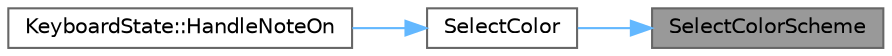 digraph "SelectColorScheme"
{
 // INTERACTIVE_SVG=YES
 // LATEX_PDF_SIZE
  bgcolor="transparent";
  edge [fontname=Helvetica,fontsize=10,labelfontname=Helvetica,labelfontsize=10];
  node [fontname=Helvetica,fontsize=10,shape=box,height=0.2,width=0.4];
  rankdir="RL";
  Node1 [id="Node000001",label="SelectColorScheme",height=0.2,width=0.4,color="gray40", fillcolor="grey60", style="filled", fontcolor="black",tooltip=" "];
  Node1 -> Node2 [id="edge1_Node000001_Node000002",dir="back",color="steelblue1",style="solid",tooltip=" "];
  Node2 [id="Node000002",label="SelectColor",height=0.2,width=0.4,color="grey40", fillcolor="white", style="filled",URL="$d4/df0/color__mapper_8cpp_a9378fdefea161b74d71b2780f8f5bd04.html#a9378fdefea161b74d71b2780f8f5bd04",tooltip=" "];
  Node2 -> Node3 [id="edge2_Node000002_Node000003",dir="back",color="steelblue1",style="solid",tooltip=" "];
  Node3 [id="Node000003",label="KeyboardState::HandleNoteOn",height=0.2,width=0.4,color="grey40", fillcolor="white", style="filled",URL="$db/d37/class_keyboard_state_a6327c48f59e01741fbb2db535ad49c35.html#a6327c48f59e01741fbb2db535ad49c35",tooltip=" "];
}
